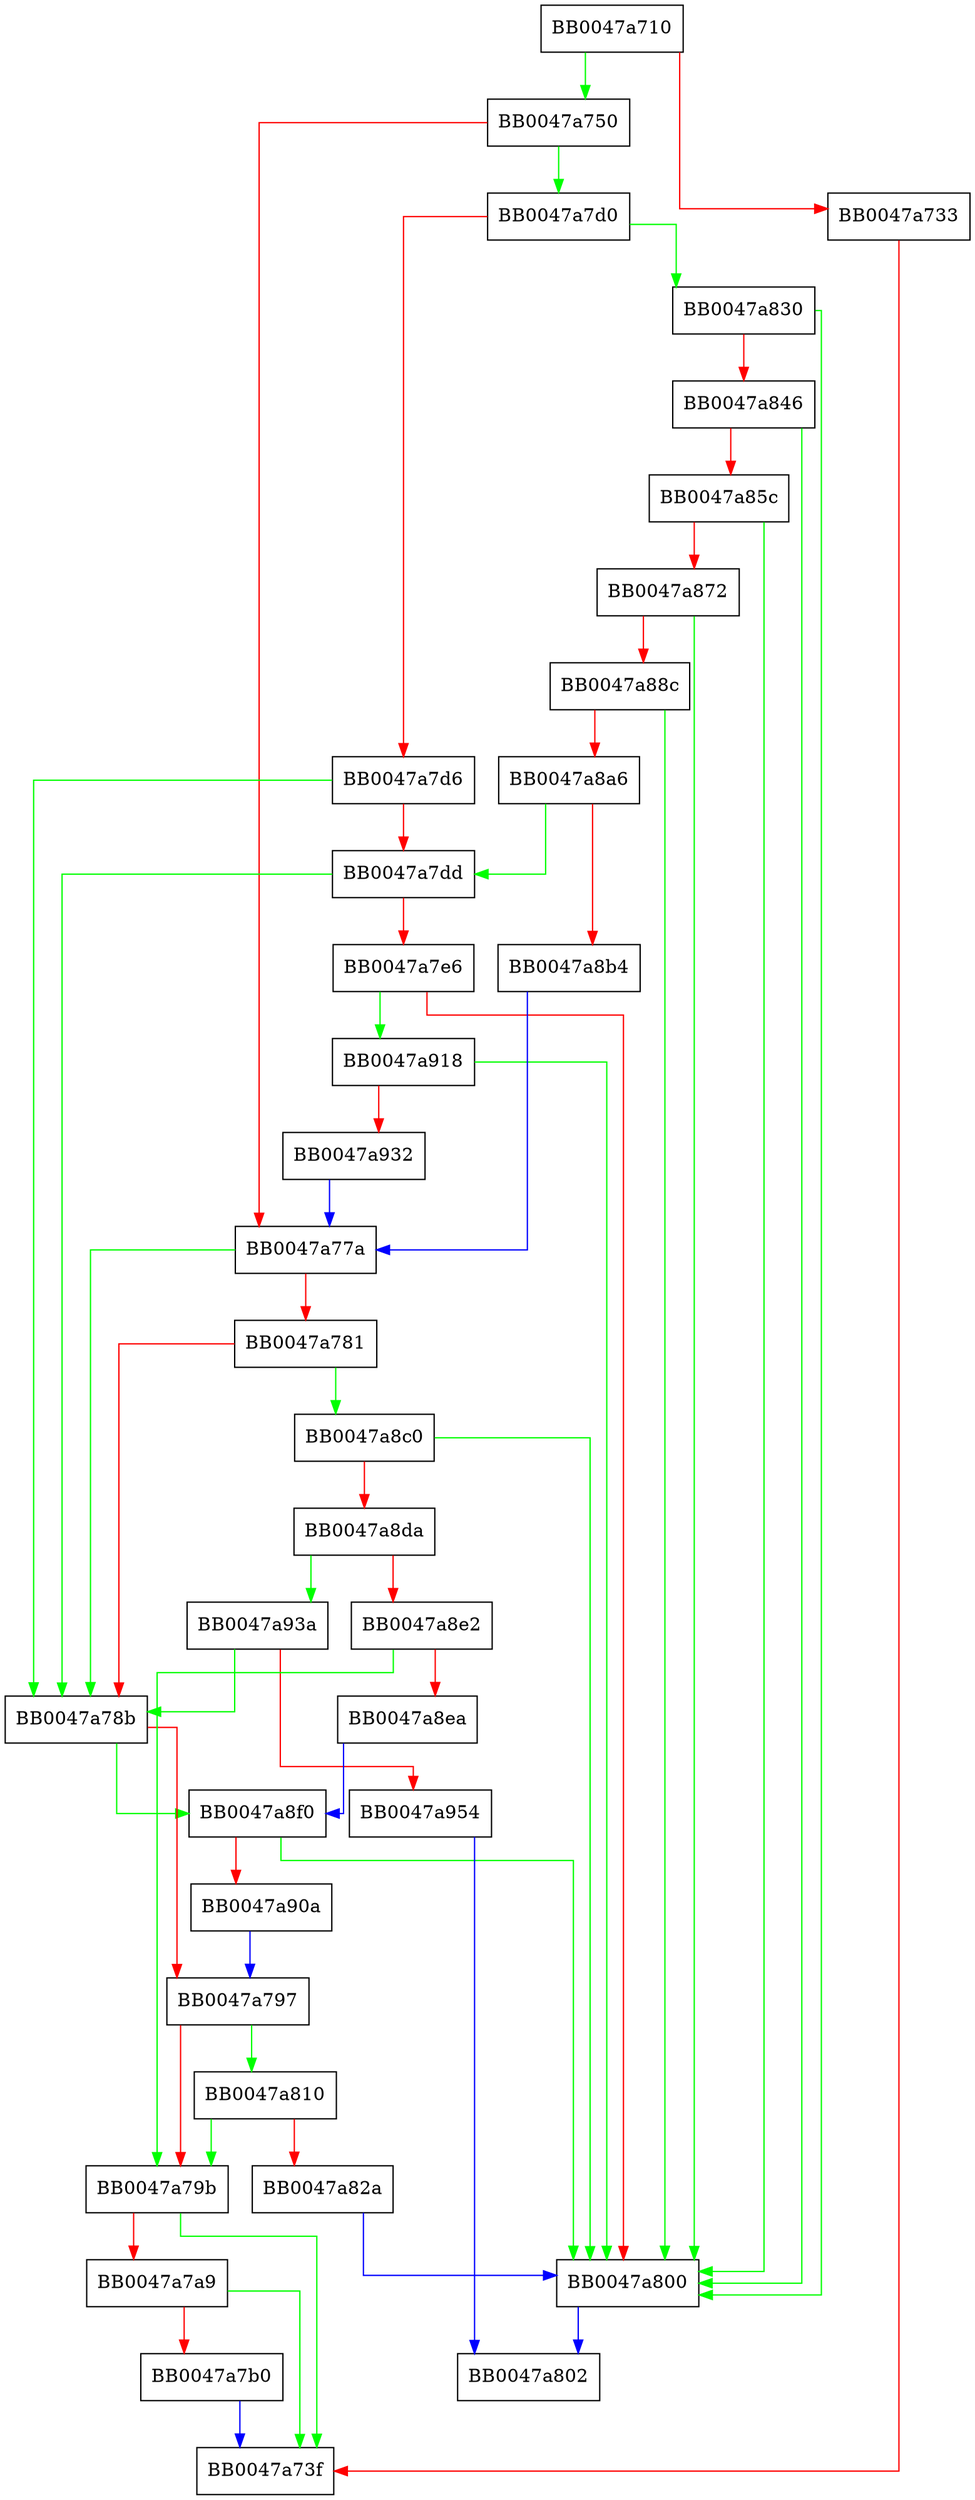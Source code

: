 digraph ssl3_get_req_cert_type {
  node [shape="box"];
  graph [splines=ortho];
  BB0047a710 -> BB0047a750 [color="green"];
  BB0047a710 -> BB0047a733 [color="red"];
  BB0047a733 -> BB0047a73f [color="red"];
  BB0047a750 -> BB0047a7d0 [color="green"];
  BB0047a750 -> BB0047a77a [color="red"];
  BB0047a77a -> BB0047a78b [color="green"];
  BB0047a77a -> BB0047a781 [color="red"];
  BB0047a781 -> BB0047a8c0 [color="green"];
  BB0047a781 -> BB0047a78b [color="red"];
  BB0047a78b -> BB0047a8f0 [color="green"];
  BB0047a78b -> BB0047a797 [color="red"];
  BB0047a797 -> BB0047a810 [color="green"];
  BB0047a797 -> BB0047a79b [color="red"];
  BB0047a79b -> BB0047a73f [color="green"];
  BB0047a79b -> BB0047a7a9 [color="red"];
  BB0047a7a9 -> BB0047a73f [color="green"];
  BB0047a7a9 -> BB0047a7b0 [color="red"];
  BB0047a7b0 -> BB0047a73f [color="blue"];
  BB0047a7d0 -> BB0047a830 [color="green"];
  BB0047a7d0 -> BB0047a7d6 [color="red"];
  BB0047a7d6 -> BB0047a78b [color="green"];
  BB0047a7d6 -> BB0047a7dd [color="red"];
  BB0047a7dd -> BB0047a78b [color="green"];
  BB0047a7dd -> BB0047a7e6 [color="red"];
  BB0047a7e6 -> BB0047a918 [color="green"];
  BB0047a7e6 -> BB0047a800 [color="red"];
  BB0047a800 -> BB0047a802 [color="blue"];
  BB0047a810 -> BB0047a79b [color="green"];
  BB0047a810 -> BB0047a82a [color="red"];
  BB0047a82a -> BB0047a800 [color="blue"];
  BB0047a830 -> BB0047a800 [color="green"];
  BB0047a830 -> BB0047a846 [color="red"];
  BB0047a846 -> BB0047a800 [color="green"];
  BB0047a846 -> BB0047a85c [color="red"];
  BB0047a85c -> BB0047a800 [color="green"];
  BB0047a85c -> BB0047a872 [color="red"];
  BB0047a872 -> BB0047a800 [color="green"];
  BB0047a872 -> BB0047a88c [color="red"];
  BB0047a88c -> BB0047a800 [color="green"];
  BB0047a88c -> BB0047a8a6 [color="red"];
  BB0047a8a6 -> BB0047a7dd [color="green"];
  BB0047a8a6 -> BB0047a8b4 [color="red"];
  BB0047a8b4 -> BB0047a77a [color="blue"];
  BB0047a8c0 -> BB0047a800 [color="green"];
  BB0047a8c0 -> BB0047a8da [color="red"];
  BB0047a8da -> BB0047a93a [color="green"];
  BB0047a8da -> BB0047a8e2 [color="red"];
  BB0047a8e2 -> BB0047a79b [color="green"];
  BB0047a8e2 -> BB0047a8ea [color="red"];
  BB0047a8ea -> BB0047a8f0 [color="blue"];
  BB0047a8f0 -> BB0047a800 [color="green"];
  BB0047a8f0 -> BB0047a90a [color="red"];
  BB0047a90a -> BB0047a797 [color="blue"];
  BB0047a918 -> BB0047a800 [color="green"];
  BB0047a918 -> BB0047a932 [color="red"];
  BB0047a932 -> BB0047a77a [color="blue"];
  BB0047a93a -> BB0047a78b [color="green"];
  BB0047a93a -> BB0047a954 [color="red"];
  BB0047a954 -> BB0047a802 [color="blue"];
}